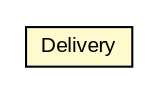 #!/usr/local/bin/dot
#
# Class diagram 
# Generated by UMLGraph version R5_6-24-gf6e263 (http://www.umlgraph.org/)
#

digraph G {
	edge [fontname="arial",fontsize=10,labelfontname="arial",labelfontsize=10];
	node [fontname="arial",fontsize=10,shape=plaintext];
	nodesep=0.25;
	ranksep=0.5;
	// org.miloss.fgsms.wsn.broker.Delivery
	c321944 [label=<<table title="org.miloss.fgsms.wsn.broker.Delivery" border="0" cellborder="1" cellspacing="0" cellpadding="2" port="p" bgcolor="lemonChiffon" href="./Delivery.html">
		<tr><td><table border="0" cellspacing="0" cellpadding="1">
<tr><td align="center" balign="center"> Delivery </td></tr>
		</table></td></tr>
		</table>>, URL="./Delivery.html", fontname="arial", fontcolor="black", fontsize=10.0];
}


